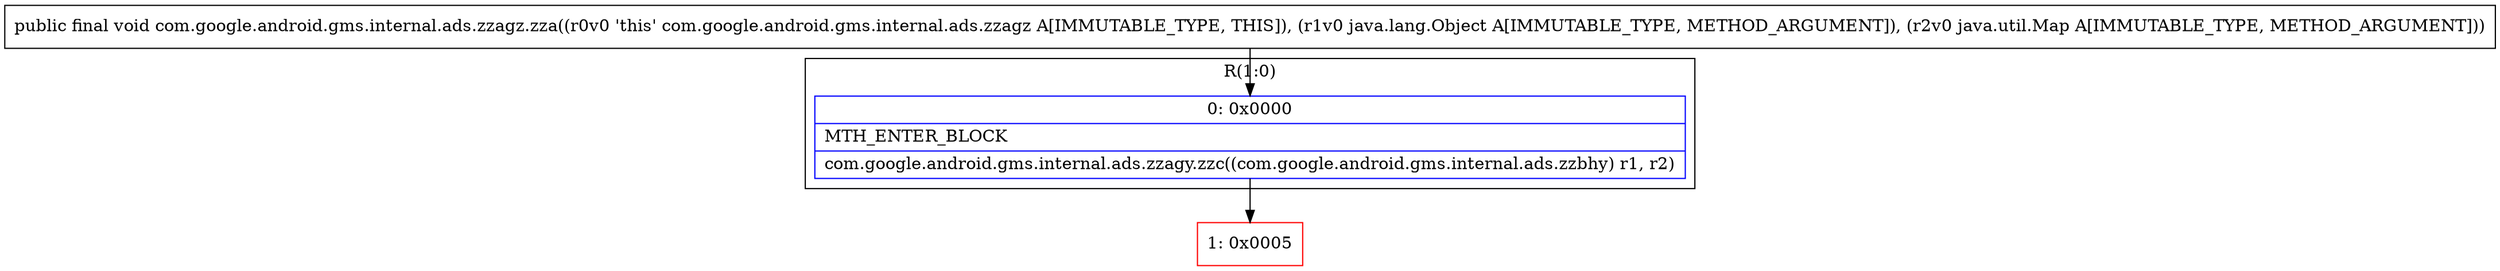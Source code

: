 digraph "CFG forcom.google.android.gms.internal.ads.zzagz.zza(Ljava\/lang\/Object;Ljava\/util\/Map;)V" {
subgraph cluster_Region_241625306 {
label = "R(1:0)";
node [shape=record,color=blue];
Node_0 [shape=record,label="{0\:\ 0x0000|MTH_ENTER_BLOCK\l|com.google.android.gms.internal.ads.zzagy.zzc((com.google.android.gms.internal.ads.zzbhy) r1, r2)\l}"];
}
Node_1 [shape=record,color=red,label="{1\:\ 0x0005}"];
MethodNode[shape=record,label="{public final void com.google.android.gms.internal.ads.zzagz.zza((r0v0 'this' com.google.android.gms.internal.ads.zzagz A[IMMUTABLE_TYPE, THIS]), (r1v0 java.lang.Object A[IMMUTABLE_TYPE, METHOD_ARGUMENT]), (r2v0 java.util.Map A[IMMUTABLE_TYPE, METHOD_ARGUMENT])) }"];
MethodNode -> Node_0;
Node_0 -> Node_1;
}

